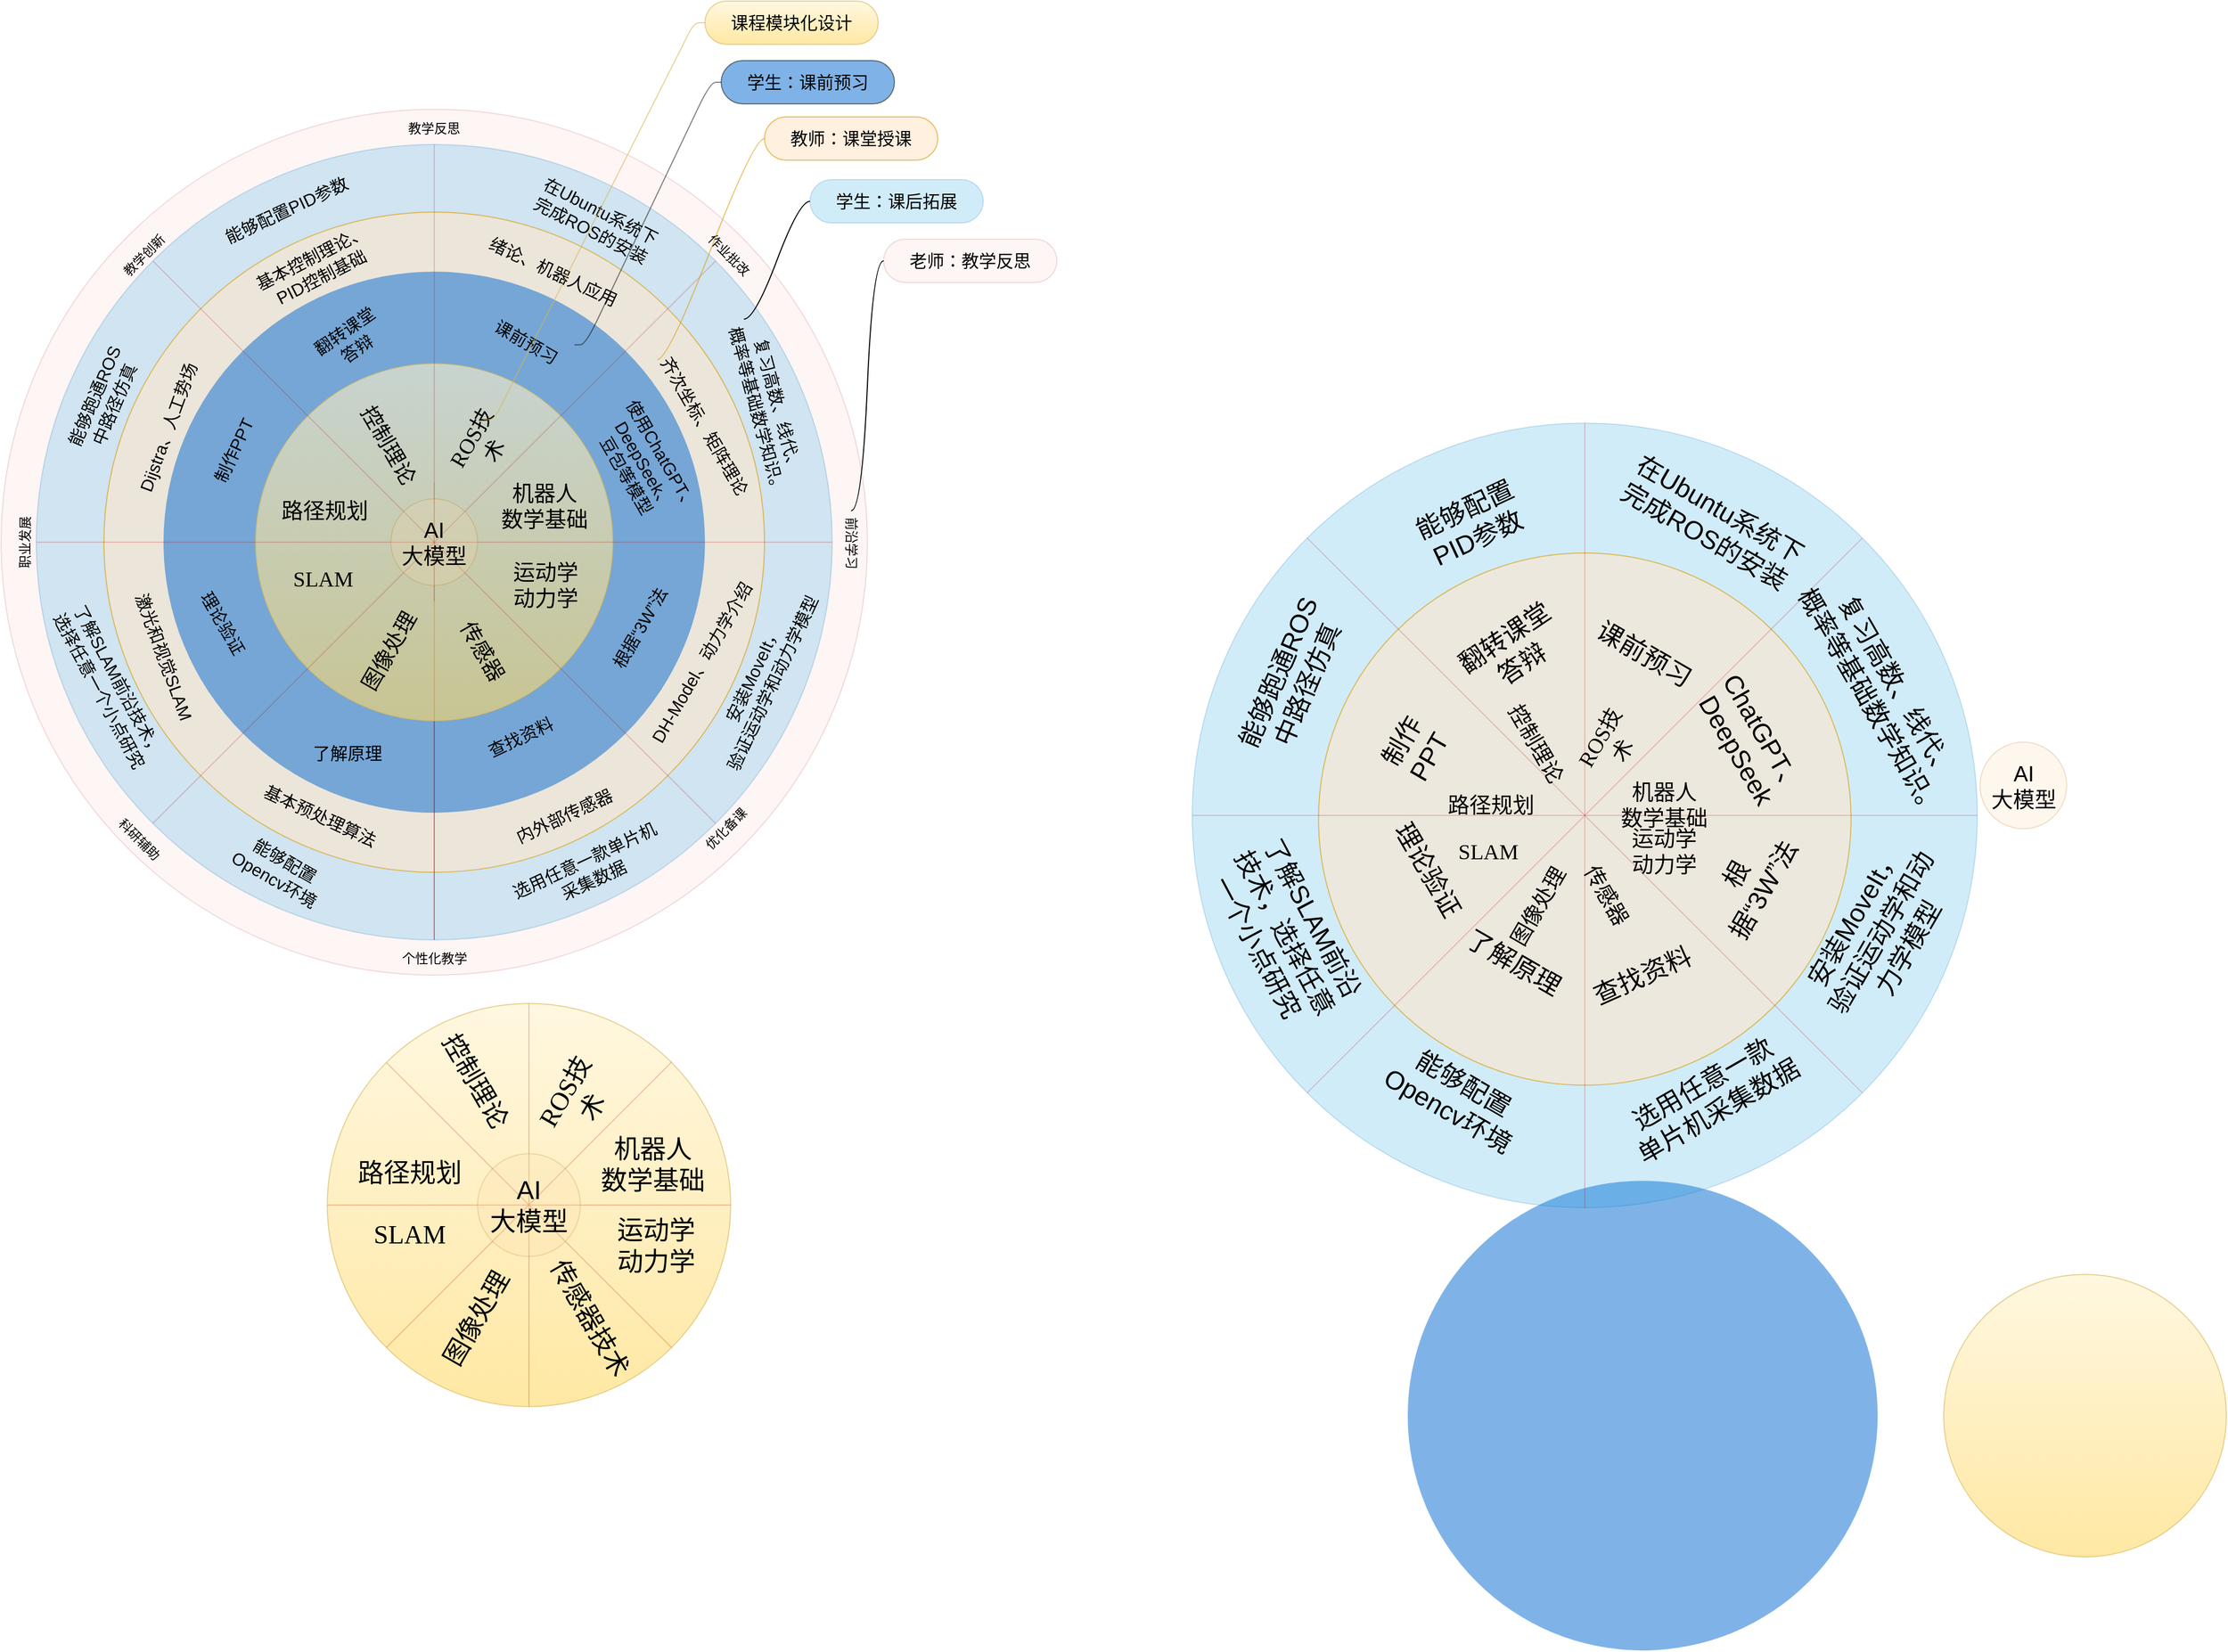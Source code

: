 <mxfile version="26.0.14">
  <diagram name="Page-1" id="3e8102d1-ef87-2e61-34e1-82d9a586fe2e">
    <mxGraphModel dx="1434" dy="1596" grid="1" gridSize="10" guides="1" tooltips="1" connect="1" arrows="1" fold="1" page="1" pageScale="1" pageWidth="1100" pageHeight="850" background="none" math="1" shadow="0">
      <root>
        <mxCell id="0" />
        <mxCell id="1" parent="0" />
        <mxCell id="ZP9dMkIUFEcNXo-w45km-28" value="" style="ellipse;whiteSpace=wrap;html=1;rounded=0;shadow=0;comic=0;strokeWidth=1;fontFamily=Verdana;fontSize=14;strokeColor=none;fillColor=#0069D1;opacity=50;" vertex="1" parent="1">
          <mxGeometry x="1444" y="950.09" width="434" height="434" as="geometry" />
        </mxCell>
        <mxCell id="ZP9dMkIUFEcNXo-w45km-23" value="" style="endArrow=none;html=1;rounded=0;entryX=1;entryY=1;entryDx=0;entryDy=0;opacity=50;strokeColor=#B20000;align=center;verticalAlign=middle;fontFamily=Helvetica;fontSize=11;fontColor=default;labelBackgroundColor=default;fillColor=#e51400;exitX=0;exitY=0;exitDx=0;exitDy=0;" edge="1" parent="1" source="ZP9dMkIUFEcNXo-w45km-2" target="ZP9dMkIUFEcNXo-w45km-2">
          <mxGeometry width="50" height="50" relative="1" as="geometry">
            <mxPoint x="531" y="1134" as="sourcePoint" />
            <mxPoint x="794.199" y="870.401" as="targetPoint" />
          </mxGeometry>
        </mxCell>
        <mxCell id="ZP9dMkIUFEcNXo-w45km-21" value="" style="endArrow=none;html=1;rounded=0;entryX=1;entryY=0.5;entryDx=0;entryDy=0;opacity=50;strokeColor=#B20000;align=center;verticalAlign=middle;fontFamily=Helvetica;fontSize=11;fontColor=default;labelBackgroundColor=default;fillColor=#e51400;exitX=0;exitY=0.5;exitDx=0;exitDy=0;" edge="1" parent="1" source="ZP9dMkIUFEcNXo-w45km-2" target="ZP9dMkIUFEcNXo-w45km-2">
          <mxGeometry width="50" height="50" relative="1" as="geometry">
            <mxPoint x="511" y="1114" as="sourcePoint" />
            <mxPoint x="774.199" y="850.401" as="targetPoint" />
          </mxGeometry>
        </mxCell>
        <mxCell id="ZP9dMkIUFEcNXo-w45km-19" value="" style="endArrow=none;html=1;rounded=0;entryX=1;entryY=0;entryDx=0;entryDy=0;opacity=50;strokeColor=#B20000;align=center;verticalAlign=middle;fontFamily=Helvetica;fontSize=11;fontColor=default;labelBackgroundColor=default;fillColor=#e51400;exitX=0;exitY=1;exitDx=0;exitDy=0;" edge="1" parent="1" source="ZP9dMkIUFEcNXo-w45km-2">
          <mxGeometry width="50" height="50" relative="1" as="geometry">
            <mxPoint x="505" y="1104.6" as="sourcePoint" />
            <mxPoint x="764.199" y="840.401" as="targetPoint" />
          </mxGeometry>
        </mxCell>
        <mxCell id="ZP9dMkIUFEcNXo-w45km-22" value="" style="endArrow=none;html=1;rounded=0;entryX=0.5;entryY=0;entryDx=0;entryDy=0;opacity=50;strokeColor=#B20000;align=center;verticalAlign=middle;fontFamily=Helvetica;fontSize=11;fontColor=default;labelBackgroundColor=default;fillColor=#e51400;exitX=0.5;exitY=1;exitDx=0;exitDy=0;" edge="1" parent="1" source="ZP9dMkIUFEcNXo-w45km-2" target="ZP9dMkIUFEcNXo-w45km-2">
          <mxGeometry width="50" height="50" relative="1" as="geometry">
            <mxPoint x="521" y="1124" as="sourcePoint" />
            <mxPoint x="784.199" y="860.401" as="targetPoint" />
          </mxGeometry>
        </mxCell>
        <mxCell id="ZP9dMkIUFEcNXo-w45km-2" value="" style="ellipse;whiteSpace=wrap;html=1;aspect=fixed;fillColor=#fff2cc;gradientColor=#ffd966;strokeColor=#d6b656;opacity=60;fontSize=24;" vertex="1" parent="1">
          <mxGeometry x="446.25" y="786.25" width="372.5" height="372.5" as="geometry" />
        </mxCell>
        <mxCell id="Qo9rTc8Vc66NQw80wVvB-3" value="" style="ellipse;whiteSpace=wrap;html=1;aspect=fixed;fillColor=#f8cecc;strokeColor=#b85450;opacity=20;" parent="1" vertex="1">
          <mxGeometry x="145" y="-40" width="800" height="800" as="geometry" />
        </mxCell>
        <mxCell id="T1doIEQyFVwWhVVJHX3b-1" value="" style="ellipse;whiteSpace=wrap;html=1;aspect=fixed;fillColor=#1ba1e2;fontColor=#ffffff;strokeColor=#006EAF;opacity=20;" parent="1" vertex="1">
          <mxGeometry x="177.5" y="-7.5" width="735" height="735" as="geometry" />
        </mxCell>
        <mxCell id="kgX0nDSww72TRnQ_sGR9-2" value="" style="ellipse;whiteSpace=wrap;html=1;aspect=fixed;fillColor=#ffe6cc;strokeColor=#d79b00;opacity=60;" parent="1" vertex="1">
          <mxGeometry x="240" y="55" width="610" height="610" as="geometry" />
        </mxCell>
        <mxCell id="70666756c84bb93c-1" value="" style="ellipse;whiteSpace=wrap;html=1;rounded=0;shadow=0;comic=0;strokeWidth=1;fontFamily=Verdana;fontSize=14;strokeColor=none;fillColor=#0069D1;opacity=50;" parent="1" vertex="1">
          <mxGeometry x="295" y="110" width="500" height="500" as="geometry" />
        </mxCell>
        <mxCell id="kgX0nDSww72TRnQ_sGR9-15" value="" style="endArrow=none;html=1;rounded=0;entryX=0.5;entryY=0;entryDx=0;entryDy=0;opacity=50;fillColor=#e51400;strokeColor=#B20000;exitX=0.5;exitY=1;exitDx=0;exitDy=0;" parent="1" source="T1doIEQyFVwWhVVJHX3b-1" edge="1">
          <mxGeometry width="50" height="50" relative="1" as="geometry">
            <mxPoint x="545" y="665" as="sourcePoint" />
            <mxPoint x="545" y="305" as="targetPoint" />
          </mxGeometry>
        </mxCell>
        <mxCell id="kgX0nDSww72TRnQ_sGR9-16" value="" style="ellipse;whiteSpace=wrap;html=1;aspect=fixed;fillColor=#fff2cc;gradientColor=#ffd966;strokeColor=#d6b656;opacity=60;" parent="1" vertex="1">
          <mxGeometry x="380" y="195" width="330" height="330" as="geometry" />
        </mxCell>
        <mxCell id="kgX0nDSww72TRnQ_sGR9-6" value="" style="endArrow=none;html=1;rounded=0;entryX=1;entryY=0;entryDx=0;entryDy=0;opacity=20;fillColor=#e51400;strokeColor=#B20000;exitX=0;exitY=1;exitDx=0;exitDy=0;" parent="1" source="T1doIEQyFVwWhVVJHX3b-1" target="T1doIEQyFVwWhVVJHX3b-1" edge="1">
          <mxGeometry width="50" height="50" relative="1" as="geometry">
            <mxPoint x="545" y="360" as="sourcePoint" />
            <mxPoint x="590" y="310" as="targetPoint" />
          </mxGeometry>
        </mxCell>
        <mxCell id="kgX0nDSww72TRnQ_sGR9-12" value="" style="endArrow=none;html=1;rounded=0;entryX=0.5;entryY=0;entryDx=0;entryDy=0;opacity=20;fillColor=#e51400;strokeColor=#B20000;exitX=0.5;exitY=1;exitDx=0;exitDy=0;" parent="1" target="T1doIEQyFVwWhVVJHX3b-1" edge="1">
          <mxGeometry width="50" height="50" relative="1" as="geometry">
            <mxPoint x="545" y="415" as="sourcePoint" />
            <mxPoint x="809" y="204" as="targetPoint" />
          </mxGeometry>
        </mxCell>
        <mxCell id="kgX0nDSww72TRnQ_sGR9-13" value="" style="endArrow=none;html=1;rounded=0;entryX=0;entryY=0;entryDx=0;entryDy=0;opacity=20;fillColor=#e51400;strokeColor=#B20000;exitX=1;exitY=1;exitDx=0;exitDy=0;" parent="1" source="T1doIEQyFVwWhVVJHX3b-1" target="T1doIEQyFVwWhVVJHX3b-1" edge="1">
          <mxGeometry width="50" height="50" relative="1" as="geometry">
            <mxPoint x="540" y="360" as="sourcePoint" />
            <mxPoint x="819" y="214" as="targetPoint" />
          </mxGeometry>
        </mxCell>
        <mxCell id="kgX0nDSww72TRnQ_sGR9-7" value="" style="endArrow=none;html=1;rounded=0;entryX=1;entryY=0.5;entryDx=0;entryDy=0;opacity=20;fillColor=#e51400;strokeColor=#B20000;exitX=0;exitY=0.5;exitDx=0;exitDy=0;" parent="1" source="T1doIEQyFVwWhVVJHX3b-1" target="T1doIEQyFVwWhVVJHX3b-1" edge="1">
          <mxGeometry width="50" height="50" relative="1" as="geometry">
            <mxPoint x="545" y="360" as="sourcePoint" />
            <mxPoint x="759" y="154" as="targetPoint" />
          </mxGeometry>
        </mxCell>
        <mxCell id="kgX0nDSww72TRnQ_sGR9-17" value="AI&lt;div&gt;大模型&lt;/div&gt;" style="ellipse;whiteSpace=wrap;html=1;aspect=fixed;fontSize=20;fillColor=#fad7ac;strokeColor=#b46504;opacity=20;" parent="1" vertex="1">
          <mxGeometry x="505" y="320" width="80" height="80" as="geometry" />
        </mxCell>
        <mxCell id="kgX0nDSww72TRnQ_sGR9-22" value="&lt;span style=&quot;font-family: 宋体; text-align: justify;&quot;&gt;ROS技术&lt;/span&gt;" style="rounded=0;whiteSpace=wrap;html=1;fontSize=20;strokeColor=none;rotation=-60;opacity=0;" parent="1" vertex="1">
          <mxGeometry x="549" y="259" width="80" height="20" as="geometry" />
        </mxCell>
        <mxCell id="kgX0nDSww72TRnQ_sGR9-24" value="&lt;span style=&quot;font-family: 宋体; text-align: justify;&quot;&gt;机器人&lt;/span&gt;&lt;div&gt;&lt;span style=&quot;font-family: 宋体; text-align: justify;&quot;&gt;数学基础&lt;/span&gt;&lt;/div&gt;" style="rounded=0;whiteSpace=wrap;html=1;fontSize=20;strokeColor=none;opacity=0;" parent="1" vertex="1">
          <mxGeometry x="602" y="306" width="90" height="40" as="geometry" />
        </mxCell>
        <mxCell id="kgX0nDSww72TRnQ_sGR9-25" value="&lt;span style=&quot;font-family: 宋体; text-align: justify;&quot;&gt;运动学&lt;/span&gt;&lt;div&gt;&lt;span style=&quot;font-family: 宋体; text-align: justify;&quot;&gt;动力学&lt;/span&gt;&lt;/div&gt;" style="rounded=0;whiteSpace=wrap;html=1;fontSize=20;strokeColor=none;opacity=0;" parent="1" vertex="1">
          <mxGeometry x="603" y="379" width="90" height="40" as="geometry" />
        </mxCell>
        <mxCell id="kgX0nDSww72TRnQ_sGR9-26" value="&lt;span style=&quot;font-family: 宋体; text-align: justify;&quot;&gt;传感器&lt;/span&gt;" style="rounded=0;whiteSpace=wrap;html=1;fontSize=20;strokeColor=none;rotation=60;opacity=0;" parent="1" vertex="1">
          <mxGeometry x="547.5" y="450" width="85" height="20" as="geometry" />
        </mxCell>
        <mxCell id="kgX0nDSww72TRnQ_sGR9-27" value="&lt;span style=&quot;font-family: 宋体; text-align: justify;&quot;&gt;图像处理&lt;/span&gt;" style="rounded=0;whiteSpace=wrap;html=1;fontSize=20;strokeColor=none;rotation=-60;opacity=0;" parent="1" vertex="1">
          <mxGeometry x="460" y="450" width="85" height="20" as="geometry" />
        </mxCell>
        <mxCell id="kgX0nDSww72TRnQ_sGR9-28" value="&lt;span style=&quot;font-family: 宋体; text-align: justify;&quot;&gt;路径规划&lt;/span&gt;" style="rounded=0;whiteSpace=wrap;html=1;fontSize=20;strokeColor=none;opacity=0;" parent="1" vertex="1">
          <mxGeometry x="399" y="320" width="90" height="20" as="geometry" />
        </mxCell>
        <mxCell id="kgX0nDSww72TRnQ_sGR9-30" value="&lt;span style=&quot;font-family: 宋体; text-align: justify;&quot;&gt;控制理论&lt;/span&gt;" style="rounded=0;whiteSpace=wrap;html=1;fontSize=20;strokeColor=none;rotation=60;opacity=0;" parent="1" vertex="1">
          <mxGeometry x="461" y="260" width="85" height="20" as="geometry" />
        </mxCell>
        <mxCell id="kgX0nDSww72TRnQ_sGR9-31" value="&lt;span style=&quot;font-family: 宋体; text-align: justify;&quot;&gt;SLAM&lt;/span&gt;" style="rounded=0;whiteSpace=wrap;html=1;fontSize=20;strokeColor=none;opacity=0;" parent="1" vertex="1">
          <mxGeometry x="400" y="383" width="85" height="20" as="geometry" />
        </mxCell>
        <mxCell id="kgX0nDSww72TRnQ_sGR9-44" value="课前预习" style="text;html=1;align=center;verticalAlign=middle;whiteSpace=wrap;rounded=0;fontSize=16;rotation=30;" parent="1" vertex="1">
          <mxGeometry x="590" y="155" width="80" height="40" as="geometry" />
        </mxCell>
        <mxCell id="kgX0nDSww72TRnQ_sGR9-45" value="使用ChatGPT、DeepSeek、&lt;div&gt;豆包等模型&lt;/div&gt;" style="text;html=1;align=center;verticalAlign=middle;whiteSpace=wrap;rounded=0;rotation=60;fontSize=16;" parent="1" vertex="1">
          <mxGeometry x="669" y="259" width="140" height="60" as="geometry" />
        </mxCell>
        <mxCell id="kgX0nDSww72TRnQ_sGR9-46" value="根据“3W”法" style="text;html=1;align=center;verticalAlign=middle;whiteSpace=wrap;rounded=0;rotation=-60;fontSize=16;" parent="1" vertex="1">
          <mxGeometry x="690" y="428" width="90" height="22" as="geometry" />
        </mxCell>
        <mxCell id="kgX0nDSww72TRnQ_sGR9-48" value="翻转课堂答辩" style="text;html=1;align=center;verticalAlign=middle;whiteSpace=wrap;rounded=0;fontSize=16;rotation=-35;" parent="1" vertex="1">
          <mxGeometry x="428" y="152" width="80" height="42" as="geometry" />
        </mxCell>
        <mxCell id="kgX0nDSww72TRnQ_sGR9-51" value="查找资料" style="text;html=1;align=center;verticalAlign=middle;whiteSpace=wrap;rounded=0;fontSize=16;rotation=-25;" parent="1" vertex="1">
          <mxGeometry x="590" y="525" width="70" height="30" as="geometry" />
        </mxCell>
        <mxCell id="kgX0nDSww72TRnQ_sGR9-52" value="了解原理" style="text;html=1;align=center;verticalAlign=middle;whiteSpace=wrap;rounded=0;fontSize=16;" parent="1" vertex="1">
          <mxGeometry x="425" y="540" width="80" height="30" as="geometry" />
        </mxCell>
        <mxCell id="kgX0nDSww72TRnQ_sGR9-54" value="理论验证" style="text;html=1;align=center;verticalAlign=middle;whiteSpace=wrap;rounded=0;fontSize=16;rotation=60;" parent="1" vertex="1">
          <mxGeometry x="310" y="420" width="80" height="30" as="geometry" />
        </mxCell>
        <mxCell id="kgX0nDSww72TRnQ_sGR9-55" value="制作PPT" style="text;html=1;align=center;verticalAlign=middle;whiteSpace=wrap;rounded=0;fontSize=16;rotation=-65;" parent="1" vertex="1">
          <mxGeometry x="320" y="260" width="80" height="30" as="geometry" />
        </mxCell>
        <mxCell id="T1doIEQyFVwWhVVJHX3b-3" value="在Ubuntu系统下&lt;div&gt;完成ROS的安装&lt;/div&gt;" style="text;html=1;align=center;verticalAlign=middle;whiteSpace=wrap;rounded=0;fontSize=16;rotation=27;" parent="1" vertex="1">
          <mxGeometry x="602" y="40" width="185" height="45" as="geometry" />
        </mxCell>
        <mxCell id="T1doIEQyFVwWhVVJHX3b-4" value="复习高数、线代、&lt;div&gt;概率等基础数学知识。&lt;/div&gt;" style="text;html=1;align=center;verticalAlign=middle;whiteSpace=wrap;rounded=0;fontSize=16;rotation=75;" parent="1" vertex="1">
          <mxGeometry x="768" y="221" width="170" height="30" as="geometry" />
        </mxCell>
        <mxCell id="T1doIEQyFVwWhVVJHX3b-5" value="安装MoveIt，&lt;div&gt;验证运动学和动力学模型&lt;/div&gt;" style="text;html=1;align=center;verticalAlign=middle;whiteSpace=wrap;rounded=0;fontSize=16;rotation=-65;" parent="1" vertex="1">
          <mxGeometry x="758" y="463" width="180" height="45" as="geometry" />
        </mxCell>
        <mxCell id="T1doIEQyFVwWhVVJHX3b-6" value="绪论、机器人应用" style="text;html=1;align=center;verticalAlign=middle;whiteSpace=wrap;rounded=0;fontSize=16;rotation=25;" parent="1" vertex="1">
          <mxGeometry x="590" y="95" width="130" height="30" as="geometry" />
        </mxCell>
        <mxCell id="T1doIEQyFVwWhVVJHX3b-7" value="齐次坐标、矩阵理论" style="text;html=1;align=center;verticalAlign=middle;whiteSpace=wrap;rounded=0;fontSize=16;rotation=60;" parent="1" vertex="1">
          <mxGeometry x="720" y="237.5" width="150" height="30" as="geometry" />
        </mxCell>
        <mxCell id="T1doIEQyFVwWhVVJHX3b-8" value="DH-Model、动力学介绍" style="text;html=1;align=center;verticalAlign=middle;whiteSpace=wrap;rounded=0;fontSize=16;rotation=-60;" parent="1" vertex="1">
          <mxGeometry x="692" y="456" width="200" height="30" as="geometry" />
        </mxCell>
        <mxCell id="T1doIEQyFVwWhVVJHX3b-9" value="内外部传感器" style="text;html=1;align=center;verticalAlign=middle;whiteSpace=wrap;rounded=0;fontSize=16;rotation=-25;" parent="1" vertex="1">
          <mxGeometry x="610" y="590" width="110" height="45" as="geometry" />
        </mxCell>
        <mxCell id="T1doIEQyFVwWhVVJHX3b-10" value="选用任意一款单片机&lt;div&gt;采集数据&lt;/div&gt;" style="text;html=1;align=center;verticalAlign=middle;whiteSpace=wrap;rounded=0;fontSize=16;rotation=-25;" parent="1" vertex="1">
          <mxGeometry x="603" y="640" width="170" height="45" as="geometry" />
        </mxCell>
        <mxCell id="T1doIEQyFVwWhVVJHX3b-11" value="基本预处理算法" style="text;html=1;align=center;verticalAlign=middle;whiteSpace=wrap;rounded=0;fontSize=16;rotation=25;" parent="1" vertex="1">
          <mxGeometry x="380" y="590" width="120" height="45" as="geometry" />
        </mxCell>
        <mxCell id="T1doIEQyFVwWhVVJHX3b-12" value="能够配置&lt;div&gt;Opencv环境&lt;/div&gt;" style="text;html=1;align=center;verticalAlign=middle;whiteSpace=wrap;rounded=0;fontSize=16;rotation=30;" parent="1" vertex="1">
          <mxGeometry x="300" y="640" width="205" height="45" as="geometry" />
        </mxCell>
        <mxCell id="T1doIEQyFVwWhVVJHX3b-13" value="激光和视觉SLAM" style="text;html=1;align=center;verticalAlign=middle;whiteSpace=wrap;rounded=0;fontSize=16;rotation=70;" parent="1" vertex="1">
          <mxGeometry x="218" y="450" width="155" height="32" as="geometry" />
        </mxCell>
        <mxCell id="T1doIEQyFVwWhVVJHX3b-14" value="了解SLAM前沿技术，选择任意一个小点研究" style="text;html=1;align=center;verticalAlign=middle;whiteSpace=wrap;rounded=0;fontSize=16;rotation=62;" parent="1" vertex="1">
          <mxGeometry x="160" y="470" width="170" height="45" as="geometry" />
        </mxCell>
        <mxCell id="T1doIEQyFVwWhVVJHX3b-15" value="Dijstra、人工势场" style="text;html=1;align=center;verticalAlign=middle;whiteSpace=wrap;rounded=0;fontSize=16;rotation=-70;" parent="1" vertex="1">
          <mxGeometry x="219" y="245.5" width="160" height="16" as="geometry" />
        </mxCell>
        <mxCell id="T1doIEQyFVwWhVVJHX3b-16" value="能够跑通ROS&lt;div&gt;中路径仿真&lt;/div&gt;" style="text;html=1;align=center;verticalAlign=middle;whiteSpace=wrap;rounded=0;fontSize=16;rotation=-67;" parent="1" vertex="1">
          <mxGeometry x="185" y="206" width="110" height="45" as="geometry" />
        </mxCell>
        <mxCell id="T1doIEQyFVwWhVVJHX3b-17" value="基本控制理论、&lt;div&gt;PID控制基础&lt;/div&gt;" style="text;html=1;align=center;verticalAlign=middle;whiteSpace=wrap;rounded=0;fontSize=16;rotation=333;" parent="1" vertex="1">
          <mxGeometry x="361" y="83" width="150" height="45" as="geometry" />
        </mxCell>
        <mxCell id="T1doIEQyFVwWhVVJHX3b-18" value="能够配置PID参数" style="text;html=1;align=center;verticalAlign=middle;whiteSpace=wrap;rounded=0;fontSize=16;rotation=-25;" parent="1" vertex="1">
          <mxGeometry x="346" y="30" width="125" height="45" as="geometry" />
        </mxCell>
        <mxCell id="Qo9rTc8Vc66NQw80wVvB-4" value="教学反思" style="text;html=1;align=center;verticalAlign=middle;whiteSpace=wrap;rounded=0;" parent="1" vertex="1">
          <mxGeometry x="515" y="-37.5" width="60" height="30" as="geometry" />
        </mxCell>
        <mxCell id="Qo9rTc8Vc66NQw80wVvB-5" value="作业批改" style="text;html=1;align=center;verticalAlign=middle;whiteSpace=wrap;rounded=0;rotation=45;" parent="1" vertex="1">
          <mxGeometry x="787" y="80" width="60" height="30" as="geometry" />
        </mxCell>
        <mxCell id="Qo9rTc8Vc66NQw80wVvB-6" value="前沿学习" style="text;html=1;align=center;verticalAlign=middle;whiteSpace=wrap;rounded=0;rotation=90;" parent="1" vertex="1">
          <mxGeometry x="900" y="346" width="60" height="30" as="geometry" />
        </mxCell>
        <mxCell id="Qo9rTc8Vc66NQw80wVvB-9" value="优化备课" style="text;html=1;align=center;verticalAlign=middle;whiteSpace=wrap;rounded=0;rotation=-45;direction=north;" parent="1" vertex="1">
          <mxGeometry x="789.74" y="597.65" width="50.25" height="55" as="geometry" />
        </mxCell>
        <mxCell id="Qo9rTc8Vc66NQw80wVvB-10" value="个性化教学" style="text;html=1;align=center;verticalAlign=middle;whiteSpace=wrap;rounded=0;rotation=0;" parent="1" vertex="1">
          <mxGeometry x="507.5" y="730" width="75" height="30" as="geometry" />
        </mxCell>
        <mxCell id="Qo9rTc8Vc66NQw80wVvB-11" value="科研辅助" style="text;html=1;align=center;verticalAlign=middle;whiteSpace=wrap;rounded=0;rotation=45;" parent="1" vertex="1">
          <mxGeometry x="235" y="620" width="75" height="30" as="geometry" />
        </mxCell>
        <mxCell id="Qo9rTc8Vc66NQw80wVvB-12" value="职业发展" style="text;html=1;align=center;verticalAlign=middle;whiteSpace=wrap;rounded=0;rotation=270;" parent="1" vertex="1">
          <mxGeometry x="130" y="345" width="75" height="30" as="geometry" />
        </mxCell>
        <mxCell id="Qo9rTc8Vc66NQw80wVvB-13" value="教学创新" style="text;html=1;align=center;verticalAlign=middle;whiteSpace=wrap;rounded=0;rotation=315;" parent="1" vertex="1">
          <mxGeometry x="240" y="80" width="75" height="30" as="geometry" />
        </mxCell>
        <mxCell id="Qo9rTc8Vc66NQw80wVvB-16" value="课程模块化设计" style="whiteSpace=wrap;html=1;rounded=1;arcSize=50;align=center;verticalAlign=middle;strokeWidth=1;autosize=1;spacing=4;treeFolding=1;treeMoving=1;newEdgeStyle={&quot;edgeStyle&quot;:&quot;entityRelationEdgeStyle&quot;,&quot;startArrow&quot;:&quot;none&quot;,&quot;endArrow&quot;:&quot;none&quot;,&quot;segment&quot;:10,&quot;curved&quot;:1,&quot;sourcePerimeterSpacing&quot;:0,&quot;targetPerimeterSpacing&quot;:0};opacity=60;strokeColor=#d6b656;fontFamily=Helvetica;fontSize=16;fontColor=default;fillColor=#fff2cc;gradientColor=#ffd966;" parent="1" vertex="1">
          <mxGeometry x="795" y="-140" width="160" height="40" as="geometry" />
        </mxCell>
        <mxCell id="Qo9rTc8Vc66NQw80wVvB-17" value="" style="edgeStyle=entityRelationEdgeStyle;startArrow=none;endArrow=none;segment=10;curved=0;sourcePerimeterSpacing=0;targetPerimeterSpacing=0;rounded=1;strokeColor=#d6b656;exitX=0.75;exitY=0;exitDx=0;exitDy=0;opacity=60;align=center;verticalAlign=middle;fontFamily=Helvetica;fontSize=12;fontColor=default;fillColor=#fff2cc;gradientColor=#ffd966;" parent="1" source="kgX0nDSww72TRnQ_sGR9-22" target="Qo9rTc8Vc66NQw80wVvB-16" edge="1">
          <mxGeometry relative="1" as="geometry">
            <mxPoint x="810" y="-50" as="sourcePoint" />
            <Array as="points">
              <mxPoint x="930" y="-50" />
              <mxPoint x="830" y="-110" />
              <mxPoint x="930" y="-30" />
              <mxPoint x="920" y="-30" />
              <mxPoint x="920" y="-30" />
              <mxPoint x="840" y="-110" />
              <mxPoint x="830" y="-120" />
              <mxPoint x="800" y="-120" />
              <mxPoint x="900" y="-30" />
              <mxPoint x="810" y="-50" />
              <mxPoint x="750" y="-90" />
              <mxPoint x="950" y="-50" />
              <mxPoint x="860" y="-110" />
            </Array>
          </mxGeometry>
        </mxCell>
        <mxCell id="Qo9rTc8Vc66NQw80wVvB-21" value="学生：课前预习" style="whiteSpace=wrap;html=1;rounded=1;arcSize=50;align=center;verticalAlign=middle;strokeWidth=1;autosize=1;spacing=4;treeFolding=1;treeMoving=1;newEdgeStyle={&quot;edgeStyle&quot;:&quot;entityRelationEdgeStyle&quot;,&quot;startArrow&quot;:&quot;none&quot;,&quot;endArrow&quot;:&quot;none&quot;,&quot;segment&quot;:10,&quot;curved&quot;:1,&quot;sourcePerimeterSpacing&quot;:0,&quot;targetPerimeterSpacing&quot;:0};shadow=0;comic=0;opacity=50;fontFamily=Verdana;fontSize=16;fontColor=default;fillColor=#0069D1;" parent="1" vertex="1">
          <mxGeometry x="810" y="-85" width="160" height="40" as="geometry" />
        </mxCell>
        <mxCell id="Qo9rTc8Vc66NQw80wVvB-22" value="" style="edgeStyle=entityRelationEdgeStyle;startArrow=none;endArrow=none;segment=10;sourcePerimeterSpacing=0;targetPerimeterSpacing=0;rounded=1;exitX=1;exitY=0;exitDx=0;exitDy=0;shadow=0;comic=0;opacity=50;strokeWidth=1;align=center;verticalAlign=middle;fontFamily=Verdana;fontSize=16;fontColor=default;fillColor=#0069D1;strokeColor=default;spacing=4;arcSize=50;autosize=1;" parent="1" source="kgX0nDSww72TRnQ_sGR9-44" target="Qo9rTc8Vc66NQw80wVvB-21" edge="1">
          <mxGeometry relative="1" as="geometry">
            <mxPoint x="835" y="-26" as="sourcePoint" />
          </mxGeometry>
        </mxCell>
        <mxCell id="Qo9rTc8Vc66NQw80wVvB-23" value="教师：课堂授课" style="whiteSpace=wrap;html=1;rounded=1;arcSize=50;align=center;verticalAlign=middle;strokeWidth=1;autosize=1;spacing=4;treeFolding=1;treeMoving=1;newEdgeStyle={&quot;edgeStyle&quot;:&quot;entityRelationEdgeStyle&quot;,&quot;startArrow&quot;:&quot;none&quot;,&quot;endArrow&quot;:&quot;none&quot;,&quot;segment&quot;:10,&quot;curved&quot;:1,&quot;sourcePerimeterSpacing&quot;:0,&quot;targetPerimeterSpacing&quot;:0};opacity=60;strokeColor=#d79b00;fontFamily=Helvetica;fontSize=16;fontColor=default;fillColor=#ffe6cc;" parent="1" vertex="1">
          <mxGeometry x="850" y="-33" width="160" height="40" as="geometry" />
        </mxCell>
        <mxCell id="Qo9rTc8Vc66NQw80wVvB-24" value="" style="edgeStyle=entityRelationEdgeStyle;startArrow=none;endArrow=none;segment=10;curved=1;sourcePerimeterSpacing=0;targetPerimeterSpacing=0;rounded=0;exitX=0;exitY=0.75;exitDx=0;exitDy=0;opacity=60;strokeColor=#d79b00;align=center;verticalAlign=middle;fontFamily=Helvetica;fontSize=12;fontColor=default;fillColor=#ffe6cc;" parent="1" source="T1doIEQyFVwWhVVJHX3b-7" target="Qo9rTc8Vc66NQw80wVvB-23" edge="1">
          <mxGeometry relative="1" as="geometry">
            <mxPoint x="850" y="14" as="sourcePoint" />
            <Array as="points">
              <mxPoint x="810" y="30" />
              <mxPoint x="830" />
              <mxPoint x="820" y="10" />
              <mxPoint x="860" y="40" />
              <mxPoint x="820" y="30" />
              <mxPoint x="790" y="40" />
              <mxPoint x="810" y="10" />
              <mxPoint x="800" y="14" />
              <mxPoint x="860" y="50" />
              <mxPoint x="790" y="30" />
              <mxPoint x="760" y="70" />
              <mxPoint x="720" y="150" />
            </Array>
          </mxGeometry>
        </mxCell>
        <mxCell id="Qo9rTc8Vc66NQw80wVvB-25" value="学生：课后拓展" style="whiteSpace=wrap;html=1;rounded=1;arcSize=50;align=center;verticalAlign=middle;strokeWidth=1;autosize=1;spacing=4;treeFolding=1;treeMoving=1;newEdgeStyle={&quot;edgeStyle&quot;:&quot;entityRelationEdgeStyle&quot;,&quot;startArrow&quot;:&quot;none&quot;,&quot;endArrow&quot;:&quot;none&quot;,&quot;segment&quot;:10,&quot;curved&quot;:1,&quot;sourcePerimeterSpacing&quot;:0,&quot;targetPerimeterSpacing&quot;:0};opacity=20;strokeColor=#006EAF;fontFamily=Helvetica;fontSize=16;fontColor=light-dark(#000000, #121212);fillColor=#1ba1e2;gradientColor=none;" parent="1" vertex="1">
          <mxGeometry x="892" y="25" width="160" height="40" as="geometry" />
        </mxCell>
        <mxCell id="Qo9rTc8Vc66NQw80wVvB-26" value="" style="edgeStyle=entityRelationEdgeStyle;startArrow=none;endArrow=none;segment=10;curved=1;sourcePerimeterSpacing=0;targetPerimeterSpacing=0;rounded=0;exitX=0;exitY=0.5;exitDx=0;exitDy=0;" parent="1" source="T1doIEQyFVwWhVVJHX3b-4" target="Qo9rTc8Vc66NQw80wVvB-25" edge="1">
          <mxGeometry relative="1" as="geometry">
            <mxPoint x="833.867" y="183.814" as="sourcePoint" />
            <Array as="points">
              <mxPoint x="840" y="200" />
            </Array>
          </mxGeometry>
        </mxCell>
        <mxCell id="Qo9rTc8Vc66NQw80wVvB-27" value="老师：教学反思" style="whiteSpace=wrap;html=1;rounded=1;arcSize=50;align=center;verticalAlign=middle;strokeWidth=1;autosize=1;spacing=4;treeFolding=1;treeMoving=1;newEdgeStyle={&quot;edgeStyle&quot;:&quot;entityRelationEdgeStyle&quot;,&quot;startArrow&quot;:&quot;none&quot;,&quot;endArrow&quot;:&quot;none&quot;,&quot;segment&quot;:10,&quot;curved&quot;:1,&quot;sourcePerimeterSpacing&quot;:0,&quot;targetPerimeterSpacing&quot;:0};opacity=20;strokeColor=#b85450;fontFamily=Helvetica;fontSize=16;fontColor=default;fillColor=#f8cecc;" parent="1" vertex="1">
          <mxGeometry x="960" y="80" width="160" height="40" as="geometry" />
        </mxCell>
        <mxCell id="Qo9rTc8Vc66NQw80wVvB-28" value="" style="edgeStyle=entityRelationEdgeStyle;startArrow=none;endArrow=none;segment=10;curved=1;sourcePerimeterSpacing=0;targetPerimeterSpacing=0;rounded=0;exitX=0;exitY=0.5;exitDx=0;exitDy=0;" parent="1" source="Qo9rTc8Vc66NQw80wVvB-6" target="Qo9rTc8Vc66NQw80wVvB-27" edge="1">
          <mxGeometry relative="1" as="geometry">
            <mxPoint x="940" y="133" as="sourcePoint" />
            <Array as="points">
              <mxPoint x="920" y="220" />
            </Array>
          </mxGeometry>
        </mxCell>
        <mxCell id="ZP9dMkIUFEcNXo-w45km-4" value="AI&lt;div&gt;大模型&lt;/div&gt;" style="ellipse;whiteSpace=wrap;html=1;aspect=fixed;fontSize=24;fillColor=#fad7ac;strokeColor=#b46504;opacity=20;" vertex="1" parent="1">
          <mxGeometry x="585" y="925" width="95" height="95" as="geometry" />
        </mxCell>
        <mxCell id="ZP9dMkIUFEcNXo-w45km-5" value="&lt;span style=&quot;font-family: 宋体; text-align: justify;&quot;&gt;ROS技术&lt;/span&gt;" style="rounded=0;whiteSpace=wrap;html=1;fontSize=24;strokeColor=none;rotation=-60;opacity=0;" vertex="1" parent="1">
          <mxGeometry x="632.5" y="865" width="91" height="20" as="geometry" />
        </mxCell>
        <mxCell id="ZP9dMkIUFEcNXo-w45km-6" value="&lt;span style=&quot;font-family: 宋体; text-align: justify;&quot;&gt;机器人&lt;/span&gt;&lt;div&gt;&lt;span style=&quot;font-family: 宋体; text-align: justify;&quot;&gt;数学基础&lt;/span&gt;&lt;/div&gt;" style="rounded=0;whiteSpace=wrap;html=1;fontSize=24;strokeColor=none;opacity=0;" vertex="1" parent="1">
          <mxGeometry x="693" y="915" width="108" height="40" as="geometry" />
        </mxCell>
        <mxCell id="ZP9dMkIUFEcNXo-w45km-7" value="&lt;span style=&quot;font-family: 宋体; text-align: justify;&quot;&gt;运动学&lt;/span&gt;&lt;div&gt;&lt;span style=&quot;font-family: 宋体; text-align: justify;&quot;&gt;动力学&lt;/span&gt;&lt;/div&gt;" style="rounded=0;whiteSpace=wrap;html=1;fontSize=24;strokeColor=none;opacity=0;" vertex="1" parent="1">
          <mxGeometry x="705" y="990" width="90" height="40" as="geometry" />
        </mxCell>
        <mxCell id="ZP9dMkIUFEcNXo-w45km-8" value="&lt;span style=&quot;font-family: 宋体; text-align: justify;&quot;&gt;传感器技术&lt;/span&gt;" style="rounded=0;whiteSpace=wrap;html=1;fontSize=24;strokeColor=none;rotation=60;opacity=0;" vertex="1" parent="1">
          <mxGeometry x="627.06" y="1067.84" width="121.88" height="19.31" as="geometry" />
        </mxCell>
        <mxCell id="ZP9dMkIUFEcNXo-w45km-9" value="&lt;span style=&quot;font-family: 宋体; text-align: justify;&quot;&gt;图像处理&lt;/span&gt;" style="rounded=0;whiteSpace=wrap;html=1;fontSize=24;strokeColor=none;rotation=-60;opacity=0;" vertex="1" parent="1">
          <mxGeometry x="533.5" y="1060" width="100" height="35" as="geometry" />
        </mxCell>
        <mxCell id="ZP9dMkIUFEcNXo-w45km-10" value="&lt;span style=&quot;font-family: 宋体; text-align: justify;&quot;&gt;路径规划&lt;/span&gt;" style="rounded=0;whiteSpace=wrap;html=1;fontSize=24;strokeColor=none;opacity=0;" vertex="1" parent="1">
          <mxGeometry x="472" y="930" width="101" height="25" as="geometry" />
        </mxCell>
        <mxCell id="ZP9dMkIUFEcNXo-w45km-11" value="&lt;span style=&quot;font-family: 宋体; text-align: justify;&quot;&gt;控制理论&lt;/span&gt;" style="rounded=0;whiteSpace=wrap;html=1;fontSize=24;strokeColor=none;rotation=60;opacity=0;" vertex="1" parent="1">
          <mxGeometry x="533.5" y="840" width="99" height="35" as="geometry" />
        </mxCell>
        <mxCell id="ZP9dMkIUFEcNXo-w45km-26" value="" style="ellipse;whiteSpace=wrap;html=1;aspect=fixed;fillColor=#1ba1e2;fontColor=#ffffff;strokeColor=#006EAF;opacity=20;flipV=1;" vertex="1" parent="1">
          <mxGeometry x="1245" y="250" width="725" height="725" as="geometry" />
        </mxCell>
        <mxCell id="ZP9dMkIUFEcNXo-w45km-12" value="&lt;span style=&quot;font-family: 宋体; text-align: justify;&quot;&gt;SLAM&lt;/span&gt;" style="rounded=0;whiteSpace=wrap;html=1;fontSize=24;strokeColor=none;opacity=0;" vertex="1" parent="1">
          <mxGeometry x="480" y="990" width="85" height="20" as="geometry" />
        </mxCell>
        <mxCell id="ZP9dMkIUFEcNXo-w45km-27" value="" style="ellipse;whiteSpace=wrap;html=1;aspect=fixed;fillColor=#ffe6cc;strokeColor=#d79b00;opacity=60;" vertex="1" parent="1">
          <mxGeometry x="1361.63" y="370" width="491.75" height="491.75" as="geometry" />
        </mxCell>
        <mxCell id="ZP9dMkIUFEcNXo-w45km-31" value="" style="endArrow=none;html=1;rounded=0;entryX=1;entryY=0;entryDx=0;entryDy=0;opacity=20;fillColor=#e51400;strokeColor=#B20000;exitX=0;exitY=1;exitDx=0;exitDy=0;" edge="1" parent="1" source="ZP9dMkIUFEcNXo-w45km-26" target="ZP9dMkIUFEcNXo-w45km-26">
          <mxGeometry width="50" height="50" relative="1" as="geometry">
            <mxPoint x="1605" y="606" as="sourcePoint" />
            <mxPoint x="1650" y="556" as="targetPoint" />
          </mxGeometry>
        </mxCell>
        <mxCell id="ZP9dMkIUFEcNXo-w45km-33" value="" style="endArrow=none;html=1;rounded=0;entryX=0;entryY=0;entryDx=0;entryDy=0;opacity=20;fillColor=#e51400;strokeColor=#B20000;exitX=1;exitY=1;exitDx=0;exitDy=0;" edge="1" parent="1" source="ZP9dMkIUFEcNXo-w45km-26" target="ZP9dMkIUFEcNXo-w45km-26">
          <mxGeometry width="50" height="50" relative="1" as="geometry">
            <mxPoint x="1600" y="606" as="sourcePoint" />
            <mxPoint x="1879" y="460" as="targetPoint" />
          </mxGeometry>
        </mxCell>
        <mxCell id="ZP9dMkIUFEcNXo-w45km-44" value="课前预习" style="text;html=1;align=center;verticalAlign=middle;whiteSpace=wrap;rounded=0;fontSize=24;rotation=30;" vertex="1" parent="1">
          <mxGeometry x="1610" y="443.5" width="105" height="40" as="geometry" />
        </mxCell>
        <mxCell id="ZP9dMkIUFEcNXo-w45km-45" value="ChatGPT、DeepSeek" style="text;html=1;align=center;verticalAlign=middle;whiteSpace=wrap;rounded=0;rotation=60;fontSize=24;" vertex="1" parent="1">
          <mxGeometry x="1690" y="507.5" width="140" height="75" as="geometry" />
        </mxCell>
        <mxCell id="ZP9dMkIUFEcNXo-w45km-46" value="根据“3W”法" style="text;html=1;align=center;verticalAlign=middle;whiteSpace=wrap;rounded=0;rotation=-60;fontSize=24;" vertex="1" parent="1">
          <mxGeometry x="1715" y="663" width="90" height="22" as="geometry" />
        </mxCell>
        <mxCell id="ZP9dMkIUFEcNXo-w45km-47" value="翻转课堂答辩" style="text;html=1;align=center;verticalAlign=middle;whiteSpace=wrap;rounded=0;fontSize=24;rotation=326;" vertex="1" parent="1">
          <mxGeometry x="1492.28" y="439" width="99" height="42" as="geometry" />
        </mxCell>
        <mxCell id="ZP9dMkIUFEcNXo-w45km-49" value="了解原理" style="text;html=1;align=center;verticalAlign=middle;whiteSpace=wrap;rounded=0;fontSize=24;rotation=30;" vertex="1" parent="1">
          <mxGeometry x="1489.28" y="732" width="105" height="34" as="geometry" />
        </mxCell>
        <mxCell id="ZP9dMkIUFEcNXo-w45km-50" value="理论验证" style="text;html=1;align=center;verticalAlign=middle;whiteSpace=wrap;rounded=0;fontSize=24;rotation=60;" vertex="1" parent="1">
          <mxGeometry x="1412.5" y="634.5" width="100" height="56" as="geometry" />
        </mxCell>
        <mxCell id="ZP9dMkIUFEcNXo-w45km-52" value="在Ubuntu系统下&lt;div&gt;完成ROS的安装&lt;/div&gt;" style="text;html=1;align=center;verticalAlign=middle;whiteSpace=wrap;rounded=0;fontSize=24;rotation=30;" vertex="1" parent="1">
          <mxGeometry x="1633" y="319" width="185" height="45" as="geometry" />
        </mxCell>
        <mxCell id="ZP9dMkIUFEcNXo-w45km-53" value="复习高数、线代、&lt;div&gt;概率等基础数学知识。&lt;/div&gt;" style="text;html=1;align=center;verticalAlign=middle;whiteSpace=wrap;rounded=0;fontSize=24;rotation=60;" vertex="1" parent="1">
          <mxGeometry x="1760" y="463" width="247" height="76" as="geometry" />
        </mxCell>
        <mxCell id="ZP9dMkIUFEcNXo-w45km-54" value="安装MoveIt，&lt;div&gt;验证运动学和动力学模型&lt;/div&gt;" style="text;html=1;align=center;verticalAlign=middle;whiteSpace=wrap;rounded=0;fontSize=24;rotation=300;" vertex="1" parent="1">
          <mxGeometry x="1790.5" y="690.5" width="182" height="61" as="geometry" />
        </mxCell>
        <mxCell id="ZP9dMkIUFEcNXo-w45km-59" value="选用任意一款&lt;div&gt;单片机&lt;span style=&quot;background-color: transparent; color: light-dark(rgb(0, 0, 0), rgb(255, 255, 255));&quot;&gt;采集数据&lt;/span&gt;&lt;/div&gt;" style="text;html=1;align=center;verticalAlign=middle;whiteSpace=wrap;rounded=0;fontSize=24;rotation=330;" vertex="1" parent="1">
          <mxGeometry x="1610" y="850" width="227" height="45" as="geometry" />
        </mxCell>
        <mxCell id="ZP9dMkIUFEcNXo-w45km-61" value="能够配置&lt;div&gt;Opencv环境&lt;/div&gt;" style="text;html=1;align=center;verticalAlign=middle;whiteSpace=wrap;rounded=0;fontSize=24;rotation=30;" vertex="1" parent="1">
          <mxGeometry x="1386.28" y="850" width="205" height="45" as="geometry" />
        </mxCell>
        <mxCell id="ZP9dMkIUFEcNXo-w45km-63" value="了解SLAM前沿技术，选择任意一个小点研究" style="text;html=1;align=center;verticalAlign=middle;whiteSpace=wrap;rounded=0;fontSize=24;rotation=62;" vertex="1" parent="1">
          <mxGeometry x="1245" y="698.5" width="170" height="45" as="geometry" />
        </mxCell>
        <mxCell id="ZP9dMkIUFEcNXo-w45km-65" value="能够跑通ROS&lt;div&gt;中路径仿真&lt;/div&gt;" style="text;html=1;align=center;verticalAlign=middle;whiteSpace=wrap;rounded=0;fontSize=24;rotation=-67;" vertex="1" parent="1">
          <mxGeometry x="1260" y="463" width="155" height="45" as="geometry" />
        </mxCell>
        <mxCell id="ZP9dMkIUFEcNXo-w45km-67" value="能够配置PID参数" style="text;html=1;align=center;verticalAlign=middle;whiteSpace=wrap;rounded=0;fontSize=24;rotation=-25;" vertex="1" parent="1">
          <mxGeometry x="1440" y="320" width="125" height="45" as="geometry" />
        </mxCell>
        <mxCell id="ZP9dMkIUFEcNXo-w45km-35" value="AI&lt;div&gt;大模型&lt;/div&gt;" style="ellipse;whiteSpace=wrap;html=1;aspect=fixed;fontSize=20;fillColor=#fad7ac;strokeColor=#b46504;opacity=20;" vertex="1" parent="1">
          <mxGeometry x="1972.5" y="544.81" width="80" height="80" as="geometry" />
        </mxCell>
        <mxCell id="ZP9dMkIUFEcNXo-w45km-30" value="" style="ellipse;whiteSpace=wrap;html=1;aspect=fixed;fillColor=#fff2cc;gradientColor=#ffd966;strokeColor=#d6b656;opacity=60;" vertex="1" parent="1">
          <mxGeometry x="1939" y="1036.59" width="261" height="261" as="geometry" />
        </mxCell>
        <mxCell id="ZP9dMkIUFEcNXo-w45km-36" value="&lt;span style=&quot;font-family: 宋体; text-align: justify;&quot;&gt;ROS技术&lt;/span&gt;" style="rounded=0;whiteSpace=wrap;html=1;fontSize=20;strokeColor=none;rotation=-60;opacity=0;" vertex="1" parent="1">
          <mxGeometry x="1591" y="535.81" width="80" height="20" as="geometry" />
        </mxCell>
        <mxCell id="ZP9dMkIUFEcNXo-w45km-37" value="&lt;span style=&quot;font-family: 宋体; text-align: justify;&quot;&gt;机器人&lt;/span&gt;&lt;div&gt;&lt;span style=&quot;font-family: 宋体; text-align: justify;&quot;&gt;数学基础&lt;/span&gt;&lt;/div&gt;" style="rounded=0;whiteSpace=wrap;html=1;fontSize=20;strokeColor=none;opacity=0;" vertex="1" parent="1">
          <mxGeometry x="1636" y="581.81" width="90" height="40" as="geometry" />
        </mxCell>
        <mxCell id="ZP9dMkIUFEcNXo-w45km-38" value="&lt;span style=&quot;font-family: 宋体; text-align: justify;&quot;&gt;运动学&lt;/span&gt;&lt;div&gt;&lt;span style=&quot;font-family: 宋体; text-align: justify;&quot;&gt;动力学&lt;/span&gt;&lt;/div&gt;" style="rounded=0;whiteSpace=wrap;html=1;fontSize=20;strokeColor=none;opacity=0;" vertex="1" parent="1">
          <mxGeometry x="1636" y="624.81" width="90" height="40" as="geometry" />
        </mxCell>
        <mxCell id="ZP9dMkIUFEcNXo-w45km-39" value="&lt;span style=&quot;font-family: 宋体; text-align: justify;&quot;&gt;传感器&lt;/span&gt;" style="rounded=0;whiteSpace=wrap;html=1;fontSize=20;strokeColor=none;rotation=60;opacity=0;" vertex="1" parent="1">
          <mxGeometry x="1586" y="675.81" width="85" height="20" as="geometry" />
        </mxCell>
        <mxCell id="ZP9dMkIUFEcNXo-w45km-40" value="&lt;span style=&quot;font-family: 宋体; text-align: justify;&quot;&gt;图像处理&lt;/span&gt;" style="rounded=0;whiteSpace=wrap;html=1;fontSize=20;strokeColor=none;rotation=-60;opacity=0;" vertex="1" parent="1">
          <mxGeometry x="1521" y="685.81" width="85" height="20" as="geometry" />
        </mxCell>
        <mxCell id="ZP9dMkIUFEcNXo-w45km-41" value="&lt;span style=&quot;font-family: 宋体; text-align: justify;&quot;&gt;路径规划&lt;/span&gt;" style="rounded=0;whiteSpace=wrap;html=1;fontSize=20;strokeColor=none;opacity=0;" vertex="1" parent="1">
          <mxGeometry x="1476" y="591.81" width="90" height="20" as="geometry" />
        </mxCell>
        <mxCell id="ZP9dMkIUFEcNXo-w45km-42" value="&lt;span style=&quot;font-family: 宋体; text-align: justify;&quot;&gt;控制理论&lt;/span&gt;" style="rounded=0;whiteSpace=wrap;html=1;fontSize=20;strokeColor=none;rotation=60;opacity=0;" vertex="1" parent="1">
          <mxGeometry x="1521" y="535.81" width="85" height="20" as="geometry" />
        </mxCell>
        <mxCell id="ZP9dMkIUFEcNXo-w45km-43" value="&lt;span style=&quot;font-family: 宋体; text-align: justify;&quot;&gt;SLAM&lt;/span&gt;" style="rounded=0;whiteSpace=wrap;html=1;fontSize=20;strokeColor=none;opacity=0;" vertex="1" parent="1">
          <mxGeometry x="1476" y="634.81" width="85" height="20" as="geometry" />
        </mxCell>
        <mxCell id="ZP9dMkIUFEcNXo-w45km-48" value="查找资料" style="text;html=1;align=center;verticalAlign=middle;whiteSpace=wrap;rounded=0;fontSize=24;rotation=336;" vertex="1" parent="1">
          <mxGeometry x="1611" y="745.81" width="100" height="30" as="geometry" />
        </mxCell>
        <mxCell id="ZP9dMkIUFEcNXo-w45km-51" value="制作PPT" style="text;html=1;align=center;verticalAlign=middle;whiteSpace=wrap;rounded=0;fontSize=24;rotation=300;" vertex="1" parent="1">
          <mxGeometry x="1411" y="535.81" width="80" height="30" as="geometry" />
        </mxCell>
        <mxCell id="ZP9dMkIUFEcNXo-w45km-86" value="" style="endArrow=none;html=1;rounded=0;entryX=0.5;entryY=0;entryDx=0;entryDy=0;opacity=20;fillColor=#e51400;strokeColor=#B20000;exitX=0.5;exitY=1;exitDx=0;exitDy=0;" edge="1" parent="1" source="ZP9dMkIUFEcNXo-w45km-26" target="ZP9dMkIUFEcNXo-w45km-26">
          <mxGeometry width="50" height="50" relative="1" as="geometry">
            <mxPoint x="1361" y="879" as="sourcePoint" />
            <mxPoint x="1874" y="366" as="targetPoint" />
          </mxGeometry>
        </mxCell>
        <mxCell id="ZP9dMkIUFEcNXo-w45km-89" value="" style="endArrow=none;html=1;rounded=0;entryX=1;entryY=0.5;entryDx=0;entryDy=0;opacity=20;fillColor=#e51400;strokeColor=#B20000;exitX=0;exitY=0.5;exitDx=0;exitDy=0;" edge="1" parent="1" source="ZP9dMkIUFEcNXo-w45km-26" target="ZP9dMkIUFEcNXo-w45km-26">
          <mxGeometry width="50" height="50" relative="1" as="geometry">
            <mxPoint x="1361" y="879" as="sourcePoint" />
            <mxPoint x="1874" y="366" as="targetPoint" />
          </mxGeometry>
        </mxCell>
      </root>
    </mxGraphModel>
  </diagram>
</mxfile>
